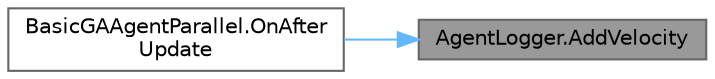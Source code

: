 digraph "AgentLogger.AddVelocity"
{
 // LATEX_PDF_SIZE
  bgcolor="transparent";
  edge [fontname=Helvetica,fontsize=10,labelfontname=Helvetica,labelfontsize=10];
  node [fontname=Helvetica,fontsize=10,shape=box,height=0.2,width=0.4];
  rankdir="RL";
  Node1 [id="Node000001",label="AgentLogger.AddVelocity",height=0.2,width=0.4,color="gray40", fillcolor="grey60", style="filled", fontcolor="black",tooltip="Add new velocity to array."];
  Node1 -> Node2 [id="edge1_Node000001_Node000002",dir="back",color="steelblue1",style="solid",tooltip=" "];
  Node2 [id="Node000002",label="BasicGAAgentParallel.OnAfter\lUpdate",height=0.2,width=0.4,color="grey40", fillcolor="white", style="filled",URL="$class_basic_g_a_agent_parallel.html#a14b985d9f392b24c0222cbe0573def90",tooltip="Setting new position, forward vector and destination of an agent."];
}
